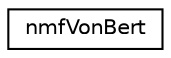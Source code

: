 digraph "Graphical Class Hierarchy"
{
 // LATEX_PDF_SIZE
  edge [fontname="Helvetica",fontsize="10",labelfontname="Helvetica",labelfontsize="10"];
  node [fontname="Helvetica",fontsize="10",shape=record];
  rankdir="LR";
  Node0 [label="nmfVonBert",height=0.2,width=0.4,color="black", fillcolor="white", style="filled",URL="$classnmf_von_bert.html",tooltip=" "];
}
